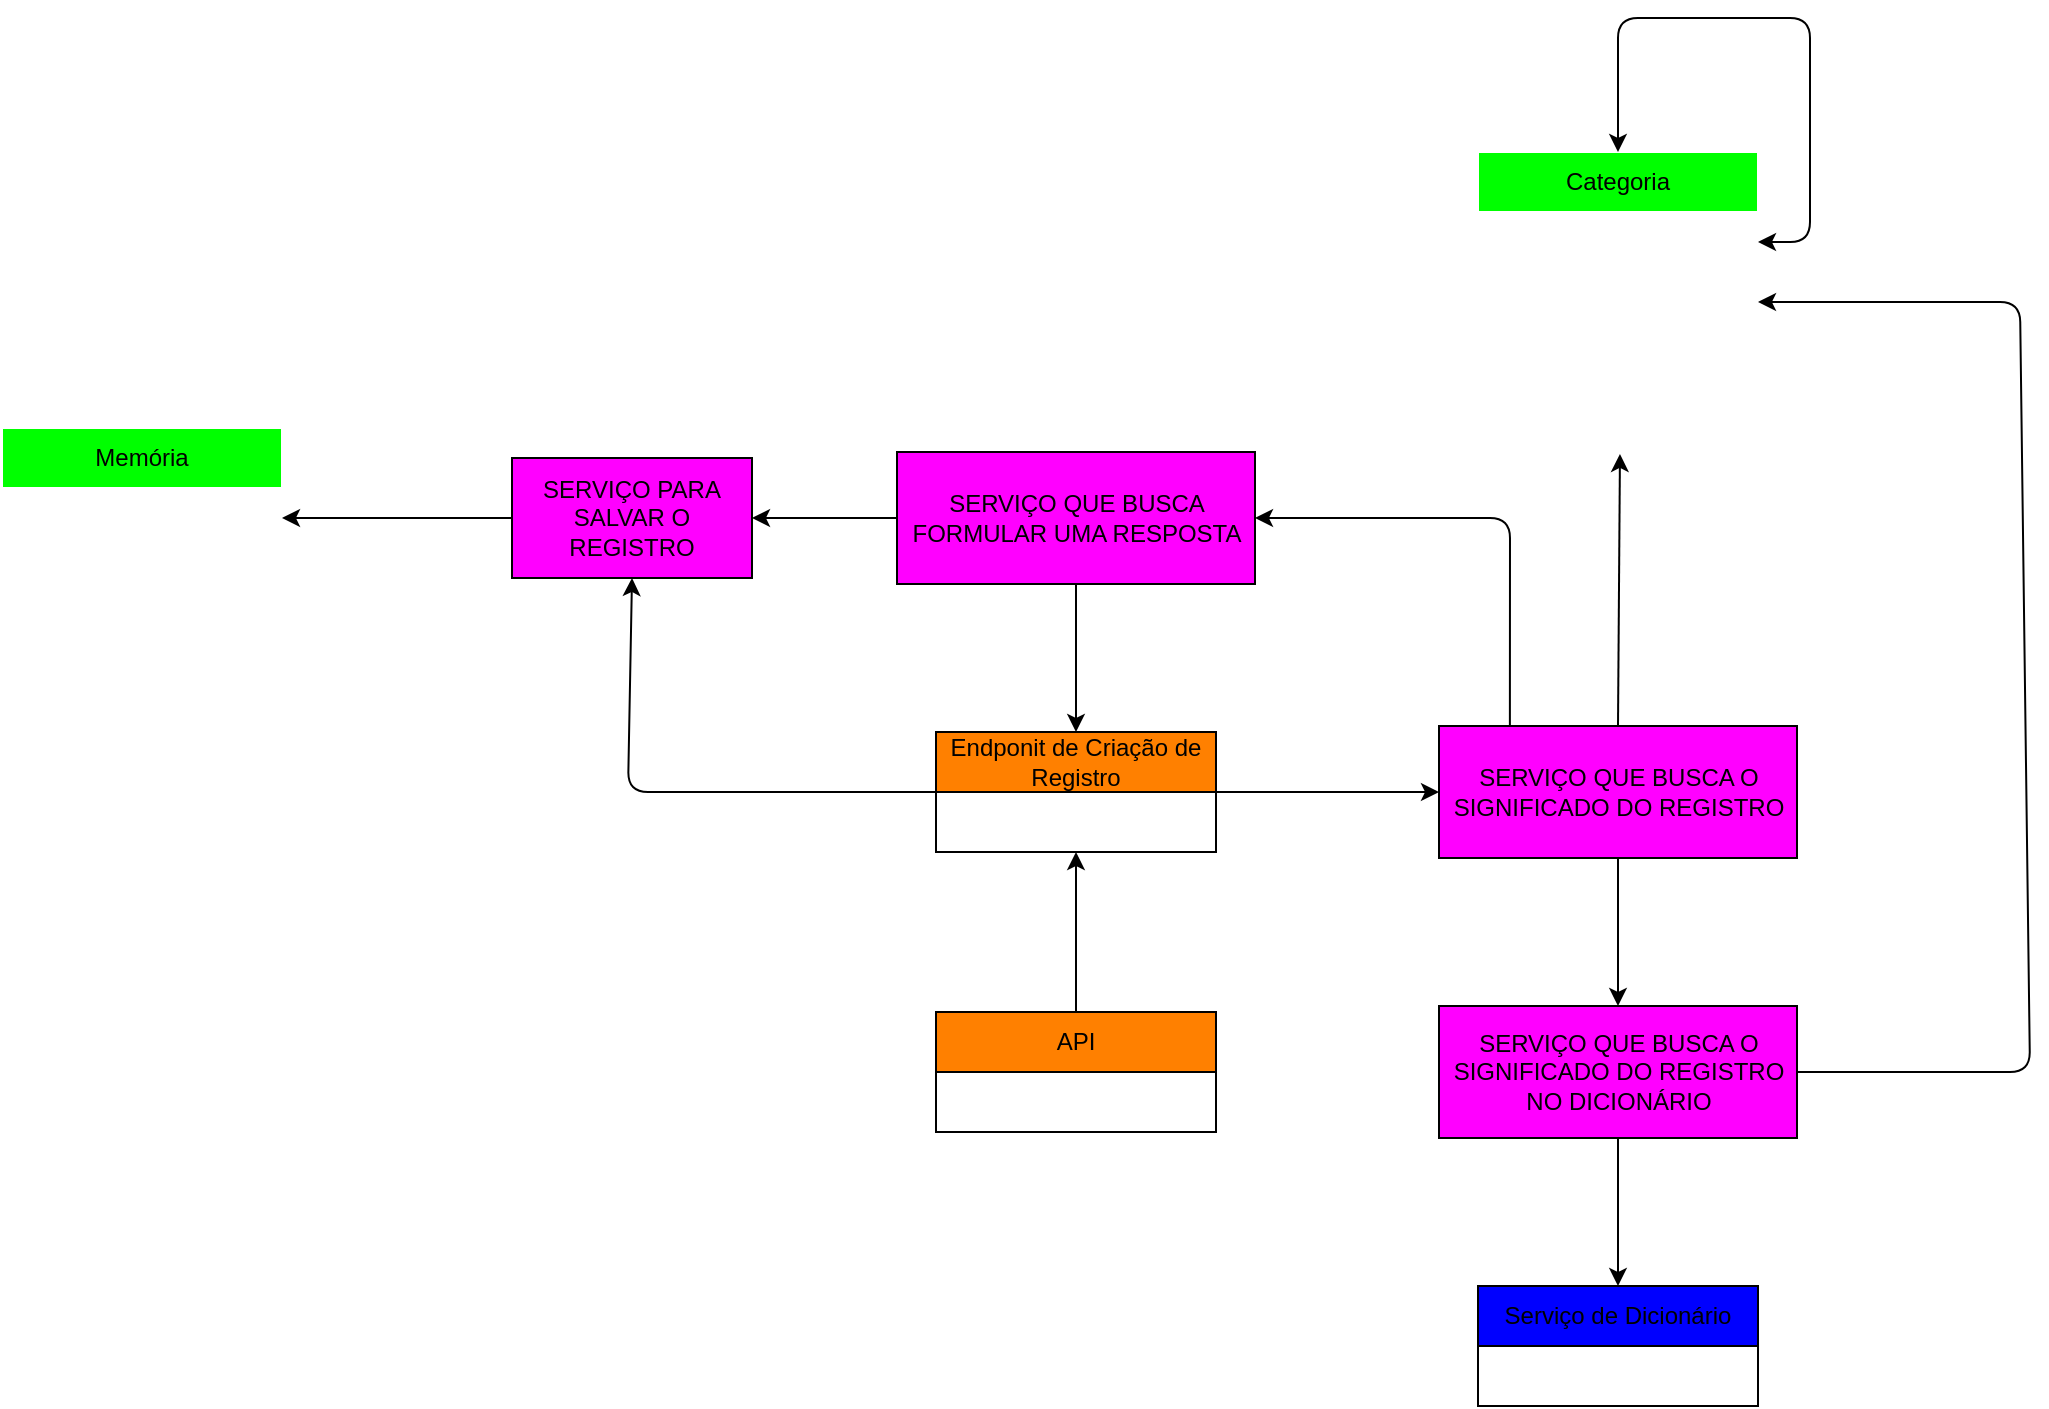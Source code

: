 <mxfile>
    <diagram name="Page-1" id="5f0bae14-7c28-e335-631c-24af17079c00">
        <mxGraphModel dx="954" dy="1506" grid="0" gridSize="10" guides="1" tooltips="1" connect="1" arrows="1" fold="1" page="1" pageScale="1" pageWidth="1100" pageHeight="850" background="none" math="0" shadow="0">
            <root>
                <mxCell id="0"/>
                <mxCell id="1" parent="0"/>
                <mxCell id="202" value="" style="edgeStyle=none;html=1;" parent="1" edge="1">
                    <mxGeometry relative="1" as="geometry">
                        <mxPoint x="447" y="502" as="sourcePoint"/>
                    </mxGeometry>
                </mxCell>
                <mxCell id="216" style="edgeStyle=none;html=1;exitX=0;exitY=0.5;exitDx=0;exitDy=0;entryX=1;entryY=0.5;entryDx=0;entryDy=0;" parent="1" edge="1">
                    <mxGeometry relative="1" as="geometry">
                        <mxPoint x="278" y="254" as="targetPoint"/>
                    </mxGeometry>
                </mxCell>
                <mxCell id="217" style="edgeStyle=none;html=1;entryX=0.5;entryY=0;entryDx=0;entryDy=0;" parent="1" edge="1">
                    <mxGeometry relative="1" as="geometry">
                        <mxPoint x="445.769" y="284" as="sourcePoint"/>
                    </mxGeometry>
                </mxCell>
                <mxCell id="236" value="" style="edgeStyle=none;html=1;" parent="1" edge="1">
                    <mxGeometry relative="1" as="geometry">
                        <mxPoint x="515" y="253.11" as="sourcePoint"/>
                    </mxGeometry>
                </mxCell>
                <mxCell id="212" style="edgeStyle=none;html=1;exitX=0.5;exitY=1;exitDx=0;exitDy=0;entryX=0.5;entryY=0;entryDx=0;entryDy=0;" parent="1" edge="1">
                    <mxGeometry relative="1" as="geometry">
                        <mxPoint x="447" y="392" as="sourcePoint"/>
                    </mxGeometry>
                </mxCell>
                <mxCell id="242" value="" style="edgeStyle=none;html=1;fontColor=#FFFFFF;" parent="1" source="239" target="241" edge="1">
                    <mxGeometry relative="1" as="geometry"/>
                </mxCell>
                <mxCell id="239" value="API" style="swimlane;fontStyle=0;childLayout=stackLayout;horizontal=1;startSize=30;horizontalStack=0;resizeParent=1;resizeParentMax=0;resizeLast=0;collapsible=1;marginBottom=0;whiteSpace=wrap;html=1;fillColor=#FF8000;" parent="1" vertex="1">
                    <mxGeometry x="513" y="438" width="140" height="60" as="geometry"/>
                </mxCell>
                <mxCell id="296" style="edgeStyle=none;html=1;exitX=0;exitY=0.5;exitDx=0;exitDy=0;entryX=0.5;entryY=1;entryDx=0;entryDy=0;startArrow=none;startFill=0;" edge="1" parent="1" source="241" target="277">
                    <mxGeometry relative="1" as="geometry">
                        <Array as="points">
                            <mxPoint x="359" y="328"/>
                        </Array>
                    </mxGeometry>
                </mxCell>
                <mxCell id="300" style="edgeStyle=none;html=1;exitX=1;exitY=0.5;exitDx=0;exitDy=0;entryX=0;entryY=0.5;entryDx=0;entryDy=0;startArrow=none;startFill=0;" edge="1" parent="1" source="241" target="280">
                    <mxGeometry relative="1" as="geometry"/>
                </mxCell>
                <mxCell id="241" value="Endponit de Criação de Registro" style="swimlane;fontStyle=0;childLayout=stackLayout;horizontal=1;startSize=30;horizontalStack=0;resizeParent=1;resizeParentMax=0;resizeLast=0;collapsible=1;marginBottom=0;whiteSpace=wrap;html=1;fillColor=#FF8000;" parent="1" vertex="1">
                    <mxGeometry x="513" y="298" width="140" height="60" as="geometry"/>
                </mxCell>
                <mxCell id="256" value="Categoria" style="swimlane;fontStyle=0;childLayout=stackLayout;horizontal=1;startSize=30;horizontalStack=0;resizeParent=1;resizeParentMax=0;resizeLast=0;collapsible=1;marginBottom=0;whiteSpace=wrap;html=1;labelBackgroundColor=none;strokeColor=#FFFFFF;fontColor=#000000;fillColor=#00FF00;" parent="1" vertex="1">
                    <mxGeometry x="784" y="8" width="140" height="150" as="geometry"/>
                </mxCell>
                <mxCell id="257" value="nome" style="text;strokeColor=none;fillColor=none;align=left;verticalAlign=middle;spacingLeft=4;spacingRight=4;overflow=hidden;points=[[0,0.5],[1,0.5]];portConstraint=eastwest;rotatable=0;whiteSpace=wrap;html=1;labelBackgroundColor=none;fontColor=#FFFFFF;" parent="256" vertex="1">
                    <mxGeometry y="30" width="140" height="30" as="geometry"/>
                </mxCell>
                <mxCell id="258" value="significado" style="text;strokeColor=none;fillColor=none;align=left;verticalAlign=middle;spacingLeft=4;spacingRight=4;overflow=hidden;points=[[0,0.5],[1,0.5]];portConstraint=eastwest;rotatable=0;whiteSpace=wrap;html=1;labelBackgroundColor=none;fontColor=#FFFFFF;" parent="256" vertex="1">
                    <mxGeometry y="60" width="140" height="30" as="geometry"/>
                </mxCell>
                <mxCell id="259" value="valor" style="text;strokeColor=none;fillColor=none;align=left;verticalAlign=middle;spacingLeft=4;spacingRight=4;overflow=hidden;points=[[0,0.5],[1,0.5]];portConstraint=eastwest;rotatable=0;whiteSpace=wrap;html=1;labelBackgroundColor=none;fontColor=#FFFFFF;" parent="256" vertex="1">
                    <mxGeometry y="90" width="140" height="30" as="geometry"/>
                </mxCell>
                <mxCell id="255" style="edgeStyle=none;html=1;fontColor=#000000;startArrow=classic;startFill=1;exitX=0.5;exitY=0;exitDx=0;exitDy=0;entryX=1;entryY=0.5;entryDx=0;entryDy=0;" parent="256" source="256" target="257" edge="1">
                    <mxGeometry relative="1" as="geometry">
                        <mxPoint x="65" y="175.333" as="targetPoint"/>
                        <mxPoint x="65" y="-6" as="sourcePoint"/>
                        <Array as="points">
                            <mxPoint x="70" y="-67"/>
                            <mxPoint x="166" y="-67"/>
                            <mxPoint x="166" y="45"/>
                        </Array>
                    </mxGeometry>
                </mxCell>
                <mxCell id="261" value="sub_categoria" style="text;strokeColor=none;fillColor=none;align=left;verticalAlign=middle;spacingLeft=4;spacingRight=4;overflow=hidden;points=[[0,0.5],[1,0.5]];portConstraint=eastwest;rotatable=0;whiteSpace=wrap;html=1;labelBackgroundColor=none;fontColor=#FFFFFF;" parent="256" vertex="1">
                    <mxGeometry y="120" width="140" height="30" as="geometry"/>
                </mxCell>
                <mxCell id="262" value="Memória" style="swimlane;fontStyle=0;childLayout=stackLayout;horizontal=1;startSize=30;horizontalStack=0;resizeParent=1;resizeParentMax=0;resizeLast=0;collapsible=1;marginBottom=0;whiteSpace=wrap;html=1;labelBackgroundColor=none;strokeColor=#FFFFFF;fontColor=#000000;fillColor=#00FF00;" parent="1" vertex="1">
                    <mxGeometry x="46" y="146" width="140" height="90" as="geometry"/>
                </mxCell>
                <mxCell id="263" value="registro" style="text;strokeColor=none;fillColor=none;align=left;verticalAlign=middle;spacingLeft=4;spacingRight=4;overflow=hidden;points=[[0,0.5],[1,0.5]];portConstraint=eastwest;rotatable=0;whiteSpace=wrap;html=1;labelBackgroundColor=none;fontColor=#FFFFFF;" parent="262" vertex="1">
                    <mxGeometry y="30" width="140" height="30" as="geometry"/>
                </mxCell>
                <mxCell id="264" value="data" style="text;strokeColor=none;fillColor=none;align=left;verticalAlign=middle;spacingLeft=4;spacingRight=4;overflow=hidden;points=[[0,0.5],[1,0.5]];portConstraint=eastwest;rotatable=0;whiteSpace=wrap;html=1;labelBackgroundColor=none;fontColor=#FFFFFF;" parent="262" vertex="1">
                    <mxGeometry y="60" width="140" height="30" as="geometry"/>
                </mxCell>
                <mxCell id="269" value="Serviço de Dicionário" style="swimlane;fontStyle=0;childLayout=stackLayout;horizontal=1;startSize=30;horizontalStack=0;resizeParent=1;resizeParentMax=0;resizeLast=0;collapsible=1;marginBottom=0;whiteSpace=wrap;html=1;fillColor=#0000FF;" parent="1" vertex="1">
                    <mxGeometry x="784" y="575" width="140" height="60" as="geometry"/>
                </mxCell>
                <mxCell id="295" style="edgeStyle=none;html=1;exitX=0;exitY=0.5;exitDx=0;exitDy=0;entryX=1;entryY=0.5;entryDx=0;entryDy=0;startArrow=none;startFill=0;" edge="1" parent="1" source="277" target="263">
                    <mxGeometry relative="1" as="geometry"/>
                </mxCell>
                <mxCell id="277" value="SERVIÇO PARA SALVAR O REGISTRO" style="whiteSpace=wrap;html=1;fillColor=#FF00FF;fontStyle=0;startSize=30;" vertex="1" parent="1">
                    <mxGeometry x="301" y="161" width="120" height="60" as="geometry"/>
                </mxCell>
                <mxCell id="301" style="edgeStyle=none;html=1;exitX=0.5;exitY=0;exitDx=0;exitDy=0;entryX=0.507;entryY=1.033;entryDx=0;entryDy=0;entryPerimeter=0;startArrow=none;startFill=0;" edge="1" parent="1" source="280" target="261">
                    <mxGeometry relative="1" as="geometry"/>
                </mxCell>
                <mxCell id="302" style="edgeStyle=none;html=1;exitX=0.5;exitY=1;exitDx=0;exitDy=0;entryX=0.5;entryY=0;entryDx=0;entryDy=0;startArrow=none;startFill=0;" edge="1" parent="1" source="280" target="285">
                    <mxGeometry relative="1" as="geometry"/>
                </mxCell>
                <mxCell id="280" value="SERVIÇO QUE BUSCA O SIGNIFICADO DO REGISTRO" style="whiteSpace=wrap;html=1;fillColor=#FF00FF;fontStyle=0;startSize=30;" vertex="1" parent="1">
                    <mxGeometry x="764.5" y="295" width="179" height="66" as="geometry"/>
                </mxCell>
                <mxCell id="303" style="edgeStyle=none;html=1;exitX=0.5;exitY=1;exitDx=0;exitDy=0;entryX=0.5;entryY=0;entryDx=0;entryDy=0;startArrow=none;startFill=0;" edge="1" parent="1" source="285" target="269">
                    <mxGeometry relative="1" as="geometry"/>
                </mxCell>
                <mxCell id="306" style="edgeStyle=none;html=1;exitX=1;exitY=0.5;exitDx=0;exitDy=0;entryX=1;entryY=0.5;entryDx=0;entryDy=0;startArrow=none;startFill=0;endArrow=classic;endFill=1;" edge="1" parent="1" source="285" target="258">
                    <mxGeometry relative="1" as="geometry">
                        <Array as="points">
                            <mxPoint x="1060" y="468"/>
                            <mxPoint x="1055" y="83"/>
                        </Array>
                    </mxGeometry>
                </mxCell>
                <mxCell id="285" value="SERVIÇO QUE BUSCA O SIGNIFICADO DO REGISTRO NO DICIONÁRIO" style="whiteSpace=wrap;html=1;fillColor=#FF00FF;fontStyle=0;startSize=30;" vertex="1" parent="1">
                    <mxGeometry x="764.5" y="435" width="179" height="66" as="geometry"/>
                </mxCell>
                <mxCell id="294" style="edgeStyle=none;html=1;exitX=0.5;exitY=1;exitDx=0;exitDy=0;entryX=0.5;entryY=0;entryDx=0;entryDy=0;startArrow=none;startFill=0;" edge="1" parent="1" source="289" target="241">
                    <mxGeometry relative="1" as="geometry"/>
                </mxCell>
                <mxCell id="297" style="edgeStyle=none;html=1;exitX=0;exitY=0.5;exitDx=0;exitDy=0;startArrow=none;startFill=0;entryX=1;entryY=0.5;entryDx=0;entryDy=0;" edge="1" parent="1" source="289" target="277">
                    <mxGeometry relative="1" as="geometry">
                        <mxPoint x="492" y="313" as="targetPoint"/>
                    </mxGeometry>
                </mxCell>
                <mxCell id="305" style="edgeStyle=none;html=1;exitX=1;exitY=0.5;exitDx=0;exitDy=0;startArrow=classic;startFill=1;entryX=0.198;entryY=0.004;entryDx=0;entryDy=0;entryPerimeter=0;endArrow=none;endFill=0;" edge="1" parent="1" source="289" target="280">
                    <mxGeometry relative="1" as="geometry">
                        <Array as="points">
                            <mxPoint x="800" y="191"/>
                        </Array>
                    </mxGeometry>
                </mxCell>
                <mxCell id="289" value="SERVIÇO QUE BUSCA FORMULAR UMA RESPOSTA" style="whiteSpace=wrap;html=1;fillColor=#FF00FF;fontStyle=0;startSize=30;" vertex="1" parent="1">
                    <mxGeometry x="493.5" y="158" width="179" height="66" as="geometry"/>
                </mxCell>
            </root>
        </mxGraphModel>
    </diagram>
</mxfile>